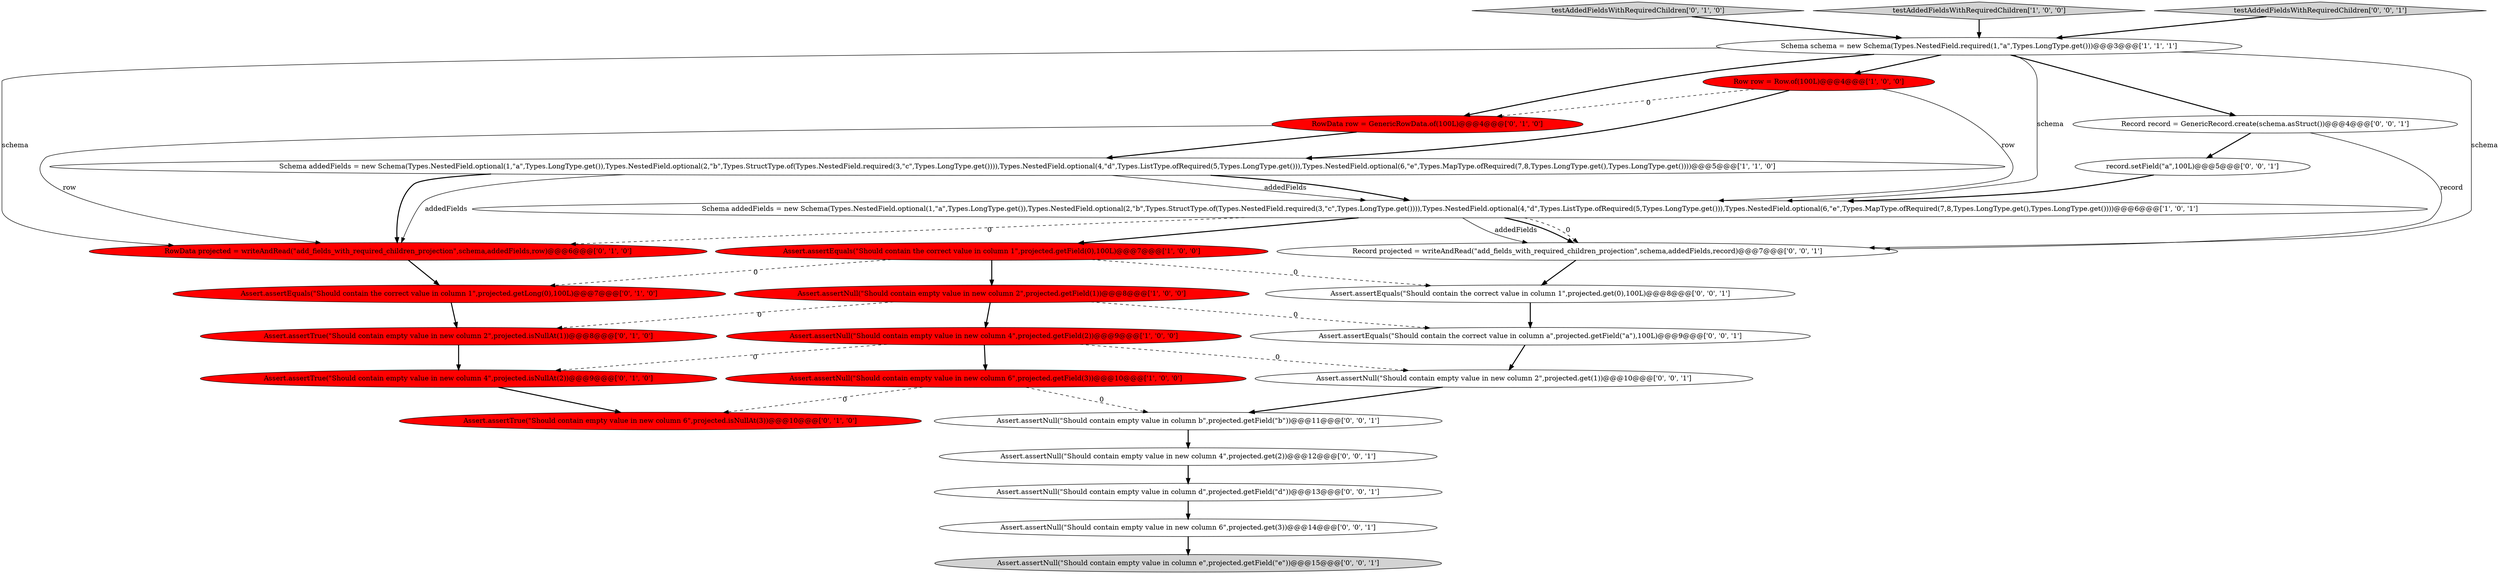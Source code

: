 digraph {
26 [style = filled, label = "Assert.assertNull(\"Should contain empty value in new column 2\",projected.get(1))@@@10@@@['0', '0', '1']", fillcolor = white, shape = ellipse image = "AAA0AAABBB3BBB"];
27 [style = filled, label = "Assert.assertNull(\"Should contain empty value in new column 4\",projected.get(2))@@@12@@@['0', '0', '1']", fillcolor = white, shape = ellipse image = "AAA0AAABBB3BBB"];
18 [style = filled, label = "Assert.assertNull(\"Should contain empty value in new column 6\",projected.get(3))@@@14@@@['0', '0', '1']", fillcolor = white, shape = ellipse image = "AAA0AAABBB3BBB"];
3 [style = filled, label = "Assert.assertEquals(\"Should contain the correct value in column 1\",projected.getField(0),100L)@@@7@@@['1', '0', '0']", fillcolor = red, shape = ellipse image = "AAA1AAABBB1BBB"];
1 [style = filled, label = "Assert.assertNull(\"Should contain empty value in new column 6\",projected.getField(3))@@@10@@@['1', '0', '0']", fillcolor = red, shape = ellipse image = "AAA1AAABBB1BBB"];
8 [style = filled, label = "Assert.assertNull(\"Should contain empty value in new column 4\",projected.getField(2))@@@9@@@['1', '0', '0']", fillcolor = red, shape = ellipse image = "AAA1AAABBB1BBB"];
4 [style = filled, label = "Schema addedFields = new Schema(Types.NestedField.optional(1,\"a\",Types.LongType.get()),Types.NestedField.optional(2,\"b\",Types.StructType.of(Types.NestedField.required(3,\"c\",Types.LongType.get()))),Types.NestedField.optional(4,\"d\",Types.ListType.ofRequired(5,Types.LongType.get())),Types.NestedField.optional(6,\"e\",Types.MapType.ofRequired(7,8,Types.LongType.get(),Types.LongType.get())))@@@5@@@['1', '1', '0']", fillcolor = white, shape = ellipse image = "AAA0AAABBB1BBB"];
10 [style = filled, label = "testAddedFieldsWithRequiredChildren['0', '1', '0']", fillcolor = lightgray, shape = diamond image = "AAA0AAABBB2BBB"];
22 [style = filled, label = "Assert.assertEquals(\"Should contain the correct value in column a\",projected.getField(\"a\"),100L)@@@9@@@['0', '0', '1']", fillcolor = white, shape = ellipse image = "AAA0AAABBB3BBB"];
16 [style = filled, label = "Assert.assertEquals(\"Should contain the correct value in column 1\",projected.get(0),100L)@@@8@@@['0', '0', '1']", fillcolor = white, shape = ellipse image = "AAA0AAABBB3BBB"];
19 [style = filled, label = "Assert.assertNull(\"Should contain empty value in column e\",projected.getField(\"e\"))@@@15@@@['0', '0', '1']", fillcolor = lightgray, shape = ellipse image = "AAA0AAABBB3BBB"];
20 [style = filled, label = "Record record = GenericRecord.create(schema.asStruct())@@@4@@@['0', '0', '1']", fillcolor = white, shape = ellipse image = "AAA0AAABBB3BBB"];
23 [style = filled, label = "record.setField(\"a\",100L)@@@5@@@['0', '0', '1']", fillcolor = white, shape = ellipse image = "AAA0AAABBB3BBB"];
0 [style = filled, label = "testAddedFieldsWithRequiredChildren['1', '0', '0']", fillcolor = lightgray, shape = diamond image = "AAA0AAABBB1BBB"];
17 [style = filled, label = "Assert.assertNull(\"Should contain empty value in column d\",projected.getField(\"d\"))@@@13@@@['0', '0', '1']", fillcolor = white, shape = ellipse image = "AAA0AAABBB3BBB"];
13 [style = filled, label = "Assert.assertTrue(\"Should contain empty value in new column 6\",projected.isNullAt(3))@@@10@@@['0', '1', '0']", fillcolor = red, shape = ellipse image = "AAA1AAABBB2BBB"];
11 [style = filled, label = "Assert.assertTrue(\"Should contain empty value in new column 4\",projected.isNullAt(2))@@@9@@@['0', '1', '0']", fillcolor = red, shape = ellipse image = "AAA1AAABBB2BBB"];
7 [style = filled, label = "Assert.assertNull(\"Should contain empty value in new column 2\",projected.getField(1))@@@8@@@['1', '0', '0']", fillcolor = red, shape = ellipse image = "AAA1AAABBB1BBB"];
12 [style = filled, label = "RowData projected = writeAndRead(\"add_fields_with_required_children_projection\",schema,addedFields,row)@@@6@@@['0', '1', '0']", fillcolor = red, shape = ellipse image = "AAA1AAABBB2BBB"];
15 [style = filled, label = "RowData row = GenericRowData.of(100L)@@@4@@@['0', '1', '0']", fillcolor = red, shape = ellipse image = "AAA1AAABBB2BBB"];
21 [style = filled, label = "Assert.assertNull(\"Should contain empty value in column b\",projected.getField(\"b\"))@@@11@@@['0', '0', '1']", fillcolor = white, shape = ellipse image = "AAA0AAABBB3BBB"];
24 [style = filled, label = "Record projected = writeAndRead(\"add_fields_with_required_children_projection\",schema,addedFields,record)@@@7@@@['0', '0', '1']", fillcolor = white, shape = ellipse image = "AAA0AAABBB3BBB"];
6 [style = filled, label = "Schema schema = new Schema(Types.NestedField.required(1,\"a\",Types.LongType.get()))@@@3@@@['1', '1', '1']", fillcolor = white, shape = ellipse image = "AAA0AAABBB1BBB"];
14 [style = filled, label = "Assert.assertTrue(\"Should contain empty value in new column 2\",projected.isNullAt(1))@@@8@@@['0', '1', '0']", fillcolor = red, shape = ellipse image = "AAA1AAABBB2BBB"];
2 [style = filled, label = "Schema addedFields = new Schema(Types.NestedField.optional(1,\"a\",Types.LongType.get()),Types.NestedField.optional(2,\"b\",Types.StructType.of(Types.NestedField.required(3,\"c\",Types.LongType.get()))),Types.NestedField.optional(4,\"d\",Types.ListType.ofRequired(5,Types.LongType.get())),Types.NestedField.optional(6,\"e\",Types.MapType.ofRequired(7,8,Types.LongType.get(),Types.LongType.get())))@@@6@@@['1', '0', '1']", fillcolor = white, shape = ellipse image = "AAA0AAABBB1BBB"];
5 [style = filled, label = "Row row = Row.of(100L)@@@4@@@['1', '0', '0']", fillcolor = red, shape = ellipse image = "AAA1AAABBB1BBB"];
25 [style = filled, label = "testAddedFieldsWithRequiredChildren['0', '0', '1']", fillcolor = lightgray, shape = diamond image = "AAA0AAABBB3BBB"];
9 [style = filled, label = "Assert.assertEquals(\"Should contain the correct value in column 1\",projected.getLong(0),100L)@@@7@@@['0', '1', '0']", fillcolor = red, shape = ellipse image = "AAA1AAABBB2BBB"];
22->26 [style = bold, label=""];
4->2 [style = solid, label="addedFields"];
6->12 [style = solid, label="schema"];
20->24 [style = solid, label="record"];
21->27 [style = bold, label=""];
0->6 [style = bold, label=""];
7->14 [style = dashed, label="0"];
6->24 [style = solid, label="schema"];
2->3 [style = bold, label=""];
18->19 [style = bold, label=""];
1->21 [style = dashed, label="0"];
4->2 [style = bold, label=""];
16->22 [style = bold, label=""];
7->8 [style = bold, label=""];
12->9 [style = bold, label=""];
25->6 [style = bold, label=""];
10->6 [style = bold, label=""];
6->15 [style = bold, label=""];
26->21 [style = bold, label=""];
1->13 [style = dashed, label="0"];
6->20 [style = bold, label=""];
8->1 [style = bold, label=""];
24->16 [style = bold, label=""];
6->2 [style = solid, label="schema"];
6->5 [style = bold, label=""];
5->2 [style = solid, label="row"];
2->24 [style = solid, label="addedFields"];
2->12 [style = dashed, label="0"];
20->23 [style = bold, label=""];
3->7 [style = bold, label=""];
3->9 [style = dashed, label="0"];
11->13 [style = bold, label=""];
5->4 [style = bold, label=""];
15->12 [style = solid, label="row"];
15->4 [style = bold, label=""];
27->17 [style = bold, label=""];
9->14 [style = bold, label=""];
4->12 [style = bold, label=""];
23->2 [style = bold, label=""];
2->24 [style = bold, label=""];
8->11 [style = dashed, label="0"];
2->24 [style = dashed, label="0"];
5->15 [style = dashed, label="0"];
4->12 [style = solid, label="addedFields"];
14->11 [style = bold, label=""];
7->22 [style = dashed, label="0"];
17->18 [style = bold, label=""];
3->16 [style = dashed, label="0"];
8->26 [style = dashed, label="0"];
}
